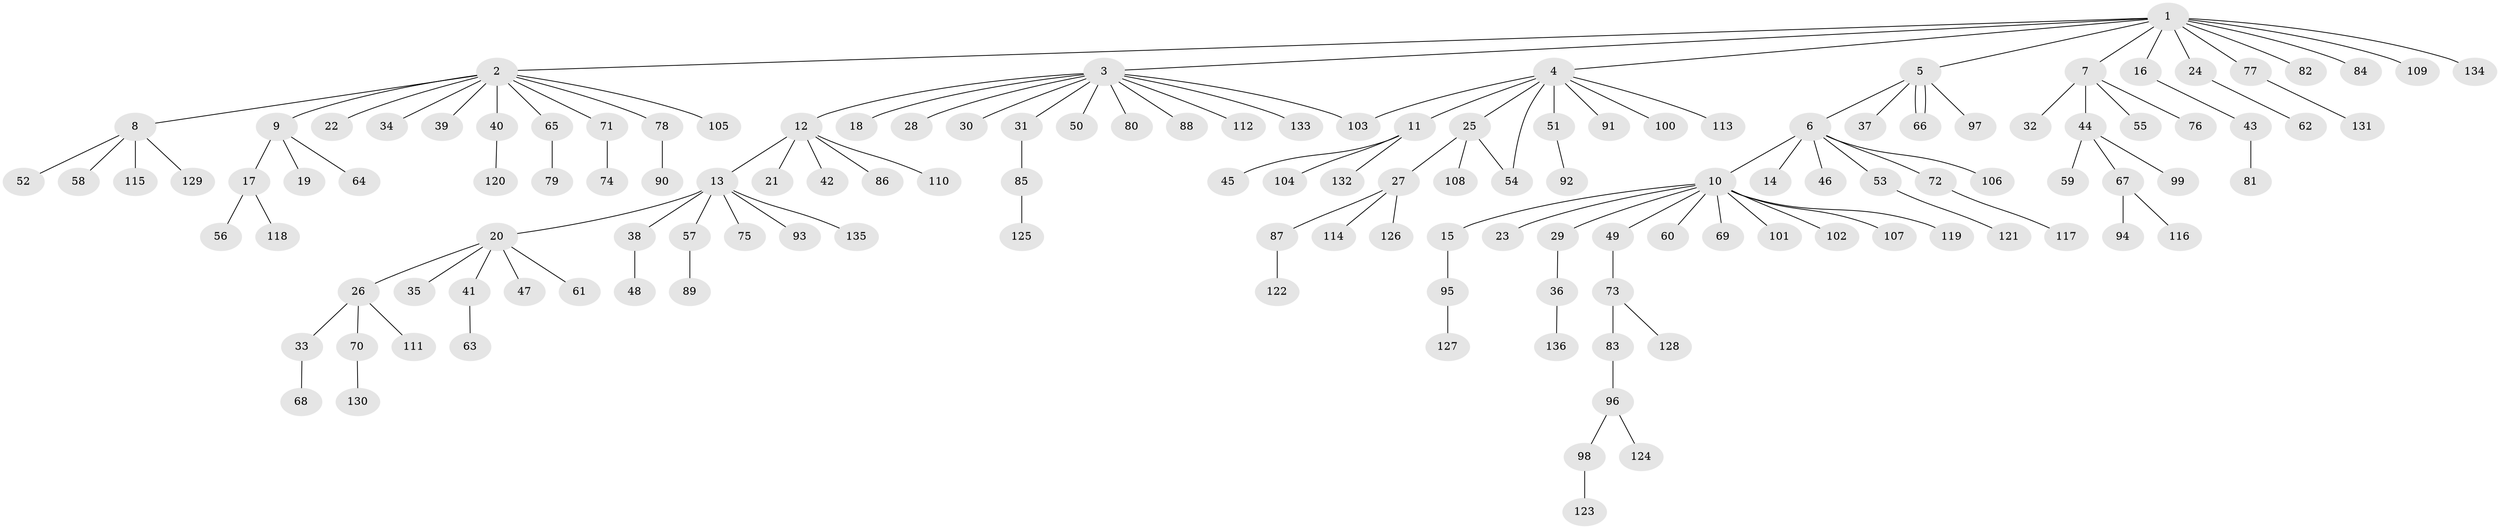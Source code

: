 // coarse degree distribution, {15: 0.009708737864077669, 10: 0.019417475728155338, 12: 0.009708737864077669, 7: 0.019417475728155338, 4: 0.02912621359223301, 3: 0.06796116504854369, 11: 0.009708737864077669, 1: 0.7184466019417476, 2: 0.10679611650485436, 5: 0.009708737864077669}
// Generated by graph-tools (version 1.1) at 2025/23/03/03/25 07:23:52]
// undirected, 136 vertices, 138 edges
graph export_dot {
graph [start="1"]
  node [color=gray90,style=filled];
  1;
  2;
  3;
  4;
  5;
  6;
  7;
  8;
  9;
  10;
  11;
  12;
  13;
  14;
  15;
  16;
  17;
  18;
  19;
  20;
  21;
  22;
  23;
  24;
  25;
  26;
  27;
  28;
  29;
  30;
  31;
  32;
  33;
  34;
  35;
  36;
  37;
  38;
  39;
  40;
  41;
  42;
  43;
  44;
  45;
  46;
  47;
  48;
  49;
  50;
  51;
  52;
  53;
  54;
  55;
  56;
  57;
  58;
  59;
  60;
  61;
  62;
  63;
  64;
  65;
  66;
  67;
  68;
  69;
  70;
  71;
  72;
  73;
  74;
  75;
  76;
  77;
  78;
  79;
  80;
  81;
  82;
  83;
  84;
  85;
  86;
  87;
  88;
  89;
  90;
  91;
  92;
  93;
  94;
  95;
  96;
  97;
  98;
  99;
  100;
  101;
  102;
  103;
  104;
  105;
  106;
  107;
  108;
  109;
  110;
  111;
  112;
  113;
  114;
  115;
  116;
  117;
  118;
  119;
  120;
  121;
  122;
  123;
  124;
  125;
  126;
  127;
  128;
  129;
  130;
  131;
  132;
  133;
  134;
  135;
  136;
  1 -- 2;
  1 -- 3;
  1 -- 4;
  1 -- 5;
  1 -- 7;
  1 -- 16;
  1 -- 24;
  1 -- 77;
  1 -- 82;
  1 -- 84;
  1 -- 109;
  1 -- 134;
  2 -- 8;
  2 -- 9;
  2 -- 22;
  2 -- 34;
  2 -- 39;
  2 -- 40;
  2 -- 65;
  2 -- 71;
  2 -- 78;
  2 -- 105;
  3 -- 12;
  3 -- 18;
  3 -- 28;
  3 -- 30;
  3 -- 31;
  3 -- 50;
  3 -- 80;
  3 -- 88;
  3 -- 103;
  3 -- 112;
  3 -- 133;
  4 -- 11;
  4 -- 25;
  4 -- 51;
  4 -- 54;
  4 -- 91;
  4 -- 100;
  4 -- 103;
  4 -- 113;
  5 -- 6;
  5 -- 37;
  5 -- 66;
  5 -- 66;
  5 -- 97;
  6 -- 10;
  6 -- 14;
  6 -- 46;
  6 -- 53;
  6 -- 72;
  6 -- 106;
  7 -- 32;
  7 -- 44;
  7 -- 55;
  7 -- 76;
  8 -- 52;
  8 -- 58;
  8 -- 115;
  8 -- 129;
  9 -- 17;
  9 -- 19;
  9 -- 64;
  10 -- 15;
  10 -- 23;
  10 -- 29;
  10 -- 49;
  10 -- 60;
  10 -- 69;
  10 -- 101;
  10 -- 102;
  10 -- 107;
  10 -- 119;
  11 -- 45;
  11 -- 104;
  11 -- 132;
  12 -- 13;
  12 -- 21;
  12 -- 42;
  12 -- 86;
  12 -- 110;
  13 -- 20;
  13 -- 38;
  13 -- 57;
  13 -- 75;
  13 -- 93;
  13 -- 135;
  15 -- 95;
  16 -- 43;
  17 -- 56;
  17 -- 118;
  20 -- 26;
  20 -- 35;
  20 -- 41;
  20 -- 47;
  20 -- 61;
  24 -- 62;
  25 -- 27;
  25 -- 54;
  25 -- 108;
  26 -- 33;
  26 -- 70;
  26 -- 111;
  27 -- 87;
  27 -- 114;
  27 -- 126;
  29 -- 36;
  31 -- 85;
  33 -- 68;
  36 -- 136;
  38 -- 48;
  40 -- 120;
  41 -- 63;
  43 -- 81;
  44 -- 59;
  44 -- 67;
  44 -- 99;
  49 -- 73;
  51 -- 92;
  53 -- 121;
  57 -- 89;
  65 -- 79;
  67 -- 94;
  67 -- 116;
  70 -- 130;
  71 -- 74;
  72 -- 117;
  73 -- 83;
  73 -- 128;
  77 -- 131;
  78 -- 90;
  83 -- 96;
  85 -- 125;
  87 -- 122;
  95 -- 127;
  96 -- 98;
  96 -- 124;
  98 -- 123;
}
